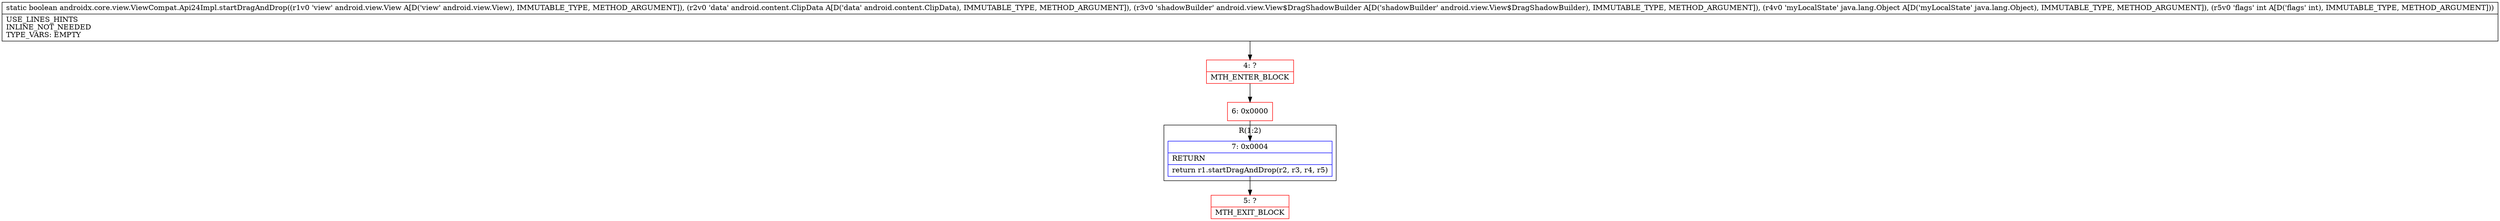 digraph "CFG forandroidx.core.view.ViewCompat.Api24Impl.startDragAndDrop(Landroid\/view\/View;Landroid\/content\/ClipData;Landroid\/view\/View$DragShadowBuilder;Ljava\/lang\/Object;I)Z" {
subgraph cluster_Region_2073468500 {
label = "R(1:2)";
node [shape=record,color=blue];
Node_7 [shape=record,label="{7\:\ 0x0004|RETURN\l|return r1.startDragAndDrop(r2, r3, r4, r5)\l}"];
}
Node_4 [shape=record,color=red,label="{4\:\ ?|MTH_ENTER_BLOCK\l}"];
Node_6 [shape=record,color=red,label="{6\:\ 0x0000}"];
Node_5 [shape=record,color=red,label="{5\:\ ?|MTH_EXIT_BLOCK\l}"];
MethodNode[shape=record,label="{static boolean androidx.core.view.ViewCompat.Api24Impl.startDragAndDrop((r1v0 'view' android.view.View A[D('view' android.view.View), IMMUTABLE_TYPE, METHOD_ARGUMENT]), (r2v0 'data' android.content.ClipData A[D('data' android.content.ClipData), IMMUTABLE_TYPE, METHOD_ARGUMENT]), (r3v0 'shadowBuilder' android.view.View$DragShadowBuilder A[D('shadowBuilder' android.view.View$DragShadowBuilder), IMMUTABLE_TYPE, METHOD_ARGUMENT]), (r4v0 'myLocalState' java.lang.Object A[D('myLocalState' java.lang.Object), IMMUTABLE_TYPE, METHOD_ARGUMENT]), (r5v0 'flags' int A[D('flags' int), IMMUTABLE_TYPE, METHOD_ARGUMENT]))  | USE_LINES_HINTS\lINLINE_NOT_NEEDED\lTYPE_VARS: EMPTY\l}"];
MethodNode -> Node_4;Node_7 -> Node_5;
Node_4 -> Node_6;
Node_6 -> Node_7;
}

